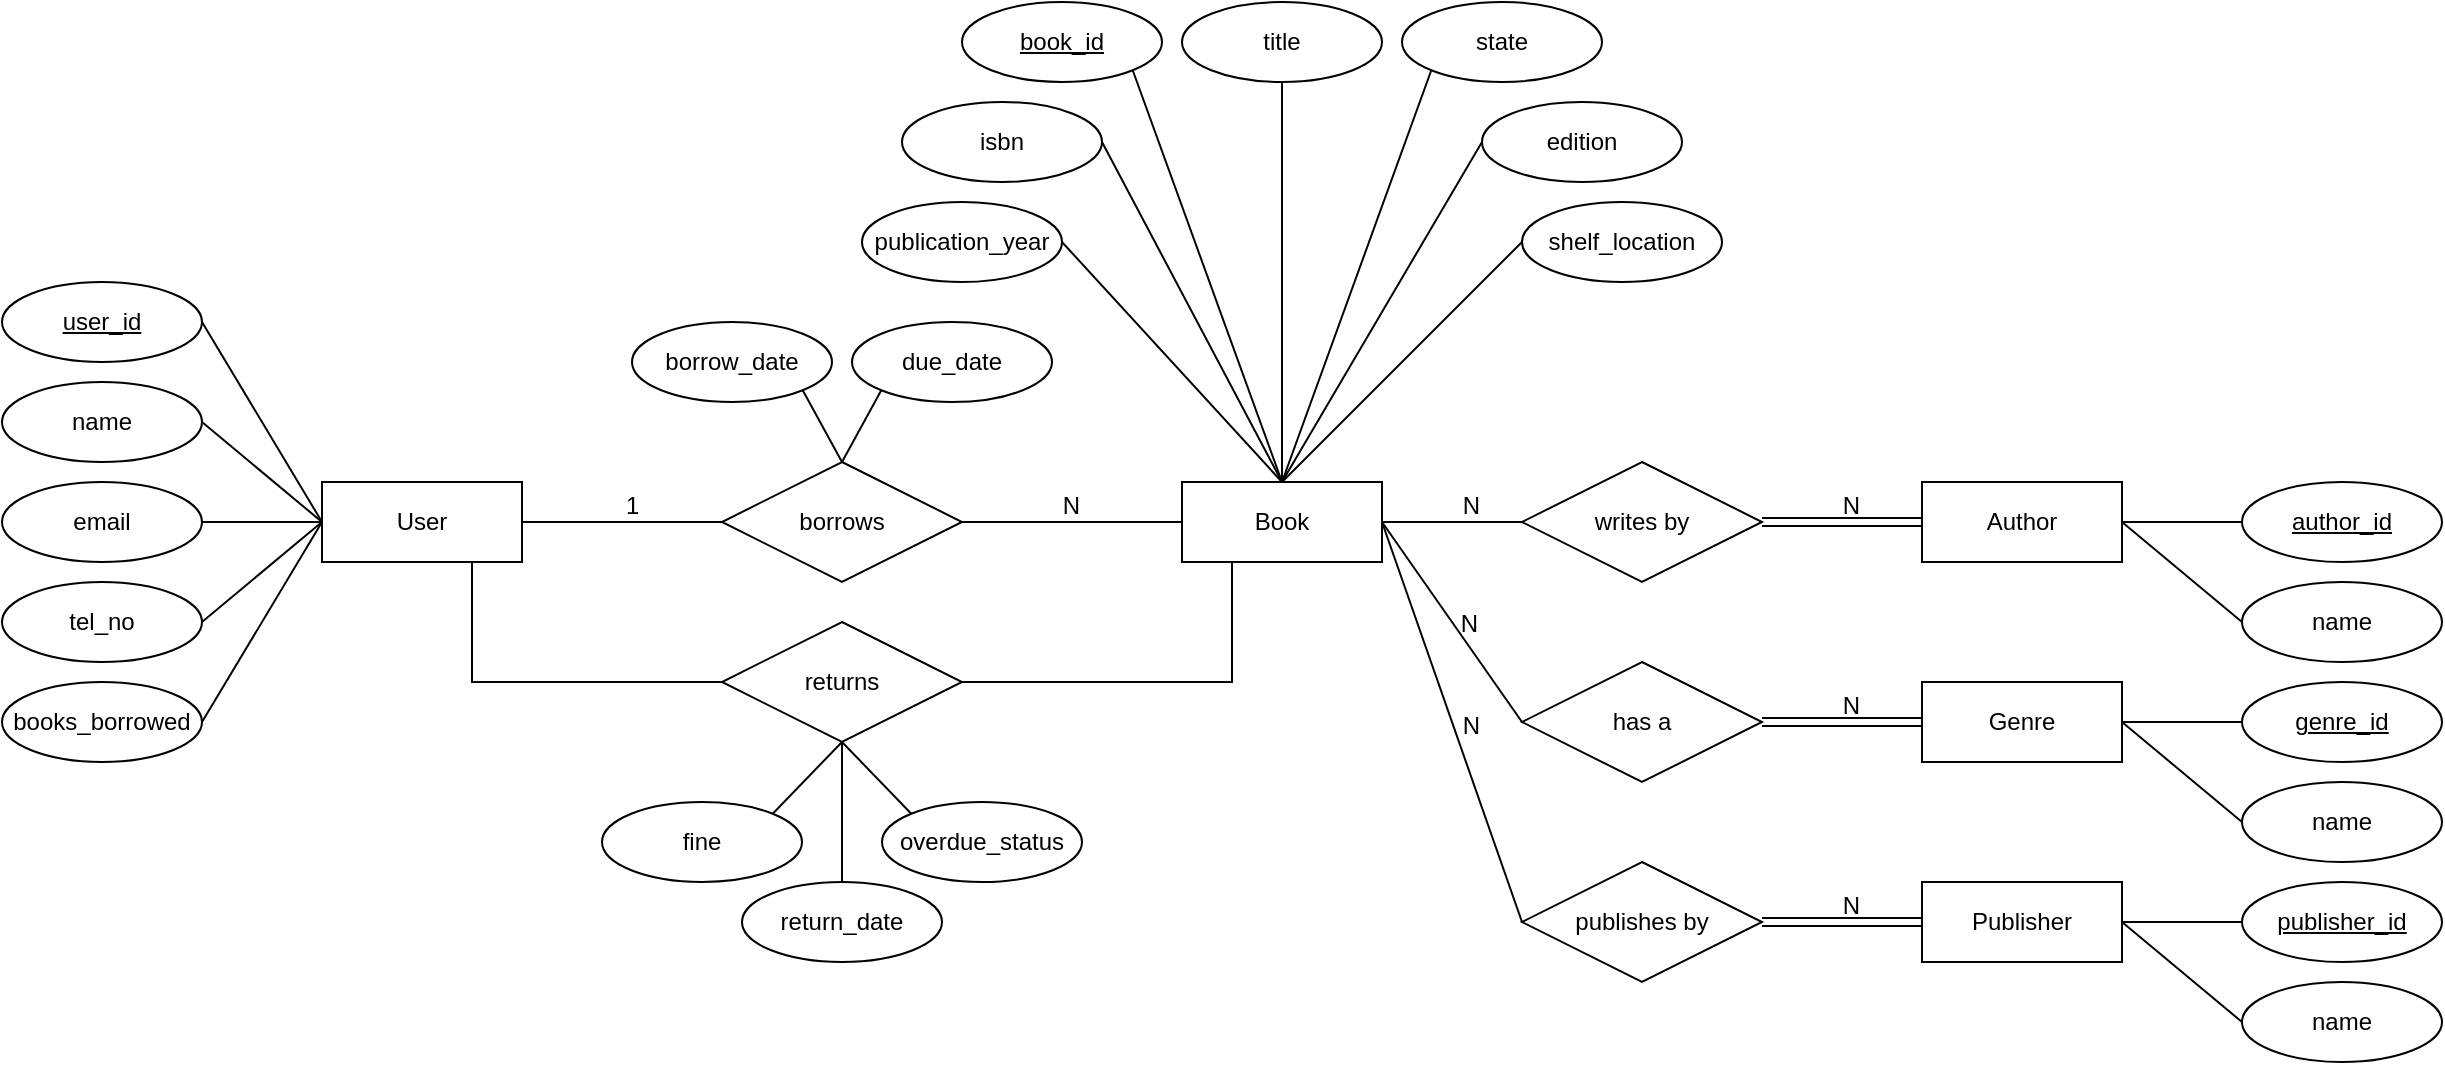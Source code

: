 <mxfile version="26.1.3">
  <diagram id="R2lEEEUBdFMjLlhIrx00" name="Page-1">
    <mxGraphModel dx="1641" dy="1695" grid="1" gridSize="10" guides="1" tooltips="1" connect="1" arrows="1" fold="1" page="1" pageScale="1" pageWidth="850" pageHeight="1100" math="0" shadow="0" extFonts="Permanent Marker^https://fonts.googleapis.com/css?family=Permanent+Marker">
      <root>
        <mxCell id="0" />
        <mxCell id="1" parent="0" />
        <mxCell id="OVfHNqMsAXcfQ2sBy7_N-1" value="User" style="whiteSpace=wrap;html=1;align=center;" vertex="1" parent="1">
          <mxGeometry y="160" width="100" height="40" as="geometry" />
        </mxCell>
        <mxCell id="OVfHNqMsAXcfQ2sBy7_N-2" value="Book" style="whiteSpace=wrap;html=1;align=center;" vertex="1" parent="1">
          <mxGeometry x="430" y="160" width="100" height="40" as="geometry" />
        </mxCell>
        <mxCell id="OVfHNqMsAXcfQ2sBy7_N-3" value="Author" style="whiteSpace=wrap;html=1;align=center;" vertex="1" parent="1">
          <mxGeometry x="800" y="160" width="100" height="40" as="geometry" />
        </mxCell>
        <mxCell id="OVfHNqMsAXcfQ2sBy7_N-4" value="Genre" style="whiteSpace=wrap;html=1;align=center;" vertex="1" parent="1">
          <mxGeometry x="800" y="260" width="100" height="40" as="geometry" />
        </mxCell>
        <mxCell id="OVfHNqMsAXcfQ2sBy7_N-5" value="Publisher" style="whiteSpace=wrap;html=1;align=center;" vertex="1" parent="1">
          <mxGeometry x="800" y="360" width="100" height="40" as="geometry" />
        </mxCell>
        <mxCell id="OVfHNqMsAXcfQ2sBy7_N-6" value="book_id" style="ellipse;whiteSpace=wrap;html=1;align=center;fontStyle=4;" vertex="1" parent="1">
          <mxGeometry x="320" y="-80" width="100" height="40" as="geometry" />
        </mxCell>
        <mxCell id="OVfHNqMsAXcfQ2sBy7_N-7" value="state" style="ellipse;whiteSpace=wrap;html=1;align=center;" vertex="1" parent="1">
          <mxGeometry x="540" y="-80" width="100" height="40" as="geometry" />
        </mxCell>
        <mxCell id="OVfHNqMsAXcfQ2sBy7_N-8" value="title" style="ellipse;whiteSpace=wrap;html=1;align=center;" vertex="1" parent="1">
          <mxGeometry x="430" y="-80" width="100" height="40" as="geometry" />
        </mxCell>
        <mxCell id="OVfHNqMsAXcfQ2sBy7_N-9" value="author_id" style="ellipse;whiteSpace=wrap;html=1;align=center;fontStyle=4;" vertex="1" parent="1">
          <mxGeometry x="960" y="160" width="100" height="40" as="geometry" />
        </mxCell>
        <mxCell id="OVfHNqMsAXcfQ2sBy7_N-10" value="genre_id" style="ellipse;whiteSpace=wrap;html=1;align=center;fontStyle=4;" vertex="1" parent="1">
          <mxGeometry x="960" y="260" width="100" height="40" as="geometry" />
        </mxCell>
        <mxCell id="OVfHNqMsAXcfQ2sBy7_N-11" value="publisher_id" style="ellipse;whiteSpace=wrap;html=1;align=center;fontStyle=4;" vertex="1" parent="1">
          <mxGeometry x="960" y="360" width="100" height="40" as="geometry" />
        </mxCell>
        <mxCell id="OVfHNqMsAXcfQ2sBy7_N-12" value="name" style="ellipse;whiteSpace=wrap;html=1;align=center;" vertex="1" parent="1">
          <mxGeometry x="960" y="210" width="100" height="40" as="geometry" />
        </mxCell>
        <mxCell id="OVfHNqMsAXcfQ2sBy7_N-13" value="name" style="ellipse;whiteSpace=wrap;html=1;align=center;" vertex="1" parent="1">
          <mxGeometry x="960" y="310" width="100" height="40" as="geometry" />
        </mxCell>
        <mxCell id="OVfHNqMsAXcfQ2sBy7_N-14" value="name" style="ellipse;whiteSpace=wrap;html=1;align=center;" vertex="1" parent="1">
          <mxGeometry x="960" y="410" width="100" height="40" as="geometry" />
        </mxCell>
        <mxCell id="OVfHNqMsAXcfQ2sBy7_N-15" value="writes by" style="shape=rhombus;perimeter=rhombusPerimeter;whiteSpace=wrap;html=1;align=center;" vertex="1" parent="1">
          <mxGeometry x="600" y="150" width="120" height="60" as="geometry" />
        </mxCell>
        <mxCell id="OVfHNqMsAXcfQ2sBy7_N-17" value="has a" style="shape=rhombus;perimeter=rhombusPerimeter;whiteSpace=wrap;html=1;align=center;" vertex="1" parent="1">
          <mxGeometry x="600" y="250" width="120" height="60" as="geometry" />
        </mxCell>
        <mxCell id="OVfHNqMsAXcfQ2sBy7_N-18" value="publishes by" style="shape=rhombus;perimeter=rhombusPerimeter;whiteSpace=wrap;html=1;align=center;" vertex="1" parent="1">
          <mxGeometry x="600" y="350" width="120" height="60" as="geometry" />
        </mxCell>
        <mxCell id="OVfHNqMsAXcfQ2sBy7_N-21" value="user_id" style="ellipse;whiteSpace=wrap;html=1;align=center;fontStyle=4;" vertex="1" parent="1">
          <mxGeometry x="-160" y="60" width="100" height="40" as="geometry" />
        </mxCell>
        <mxCell id="OVfHNqMsAXcfQ2sBy7_N-22" value="name" style="ellipse;whiteSpace=wrap;html=1;align=center;" vertex="1" parent="1">
          <mxGeometry x="-160" y="110" width="100" height="40" as="geometry" />
        </mxCell>
        <mxCell id="OVfHNqMsAXcfQ2sBy7_N-23" value="email" style="ellipse;whiteSpace=wrap;html=1;align=center;" vertex="1" parent="1">
          <mxGeometry x="-160" y="160" width="100" height="40" as="geometry" />
        </mxCell>
        <mxCell id="OVfHNqMsAXcfQ2sBy7_N-25" value="tel_no" style="ellipse;whiteSpace=wrap;html=1;align=center;" vertex="1" parent="1">
          <mxGeometry x="-160" y="210" width="100" height="40" as="geometry" />
        </mxCell>
        <mxCell id="OVfHNqMsAXcfQ2sBy7_N-26" value="books_borrowed" style="ellipse;whiteSpace=wrap;html=1;align=center;" vertex="1" parent="1">
          <mxGeometry x="-160" y="260" width="100" height="40" as="geometry" />
        </mxCell>
        <mxCell id="OVfHNqMsAXcfQ2sBy7_N-28" value="borrow_date" style="ellipse;whiteSpace=wrap;html=1;align=center;" vertex="1" parent="1">
          <mxGeometry x="155" y="80" width="100" height="40" as="geometry" />
        </mxCell>
        <mxCell id="OVfHNqMsAXcfQ2sBy7_N-29" value="due_date" style="ellipse;whiteSpace=wrap;html=1;align=center;" vertex="1" parent="1">
          <mxGeometry x="265" y="80" width="100" height="40" as="geometry" />
        </mxCell>
        <mxCell id="OVfHNqMsAXcfQ2sBy7_N-30" value="return_date" style="ellipse;whiteSpace=wrap;html=1;align=center;" vertex="1" parent="1">
          <mxGeometry x="210" y="360" width="100" height="40" as="geometry" />
        </mxCell>
        <mxCell id="OVfHNqMsAXcfQ2sBy7_N-31" value="" style="endArrow=none;html=1;rounded=0;exitX=1;exitY=0.5;exitDx=0;exitDy=0;entryX=0;entryY=0.5;entryDx=0;entryDy=0;" edge="1" parent="1" source="OVfHNqMsAXcfQ2sBy7_N-21" target="OVfHNqMsAXcfQ2sBy7_N-1">
          <mxGeometry relative="1" as="geometry">
            <mxPoint x="140" y="240" as="sourcePoint" />
            <mxPoint x="300" y="240" as="targetPoint" />
          </mxGeometry>
        </mxCell>
        <mxCell id="OVfHNqMsAXcfQ2sBy7_N-32" value="" style="endArrow=none;html=1;rounded=0;exitX=1;exitY=0.5;exitDx=0;exitDy=0;entryX=0;entryY=0.5;entryDx=0;entryDy=0;" edge="1" parent="1" source="OVfHNqMsAXcfQ2sBy7_N-22" target="OVfHNqMsAXcfQ2sBy7_N-1">
          <mxGeometry relative="1" as="geometry">
            <mxPoint x="140" y="240" as="sourcePoint" />
            <mxPoint x="300" y="240" as="targetPoint" />
          </mxGeometry>
        </mxCell>
        <mxCell id="OVfHNqMsAXcfQ2sBy7_N-33" value="" style="endArrow=none;html=1;rounded=0;exitX=1;exitY=0.5;exitDx=0;exitDy=0;entryX=0;entryY=0.5;entryDx=0;entryDy=0;" edge="1" parent="1" source="OVfHNqMsAXcfQ2sBy7_N-23" target="OVfHNqMsAXcfQ2sBy7_N-1">
          <mxGeometry relative="1" as="geometry">
            <mxPoint x="140" y="240" as="sourcePoint" />
            <mxPoint x="300" y="240" as="targetPoint" />
          </mxGeometry>
        </mxCell>
        <mxCell id="OVfHNqMsAXcfQ2sBy7_N-34" value="" style="endArrow=none;html=1;rounded=0;exitX=1;exitY=0.5;exitDx=0;exitDy=0;" edge="1" parent="1" source="OVfHNqMsAXcfQ2sBy7_N-25">
          <mxGeometry relative="1" as="geometry">
            <mxPoint x="140" y="240" as="sourcePoint" />
            <mxPoint y="180" as="targetPoint" />
          </mxGeometry>
        </mxCell>
        <mxCell id="OVfHNqMsAXcfQ2sBy7_N-35" value="" style="endArrow=none;html=1;rounded=0;exitX=1;exitY=0.5;exitDx=0;exitDy=0;entryX=0;entryY=0.5;entryDx=0;entryDy=0;" edge="1" parent="1" source="OVfHNqMsAXcfQ2sBy7_N-26" target="OVfHNqMsAXcfQ2sBy7_N-1">
          <mxGeometry relative="1" as="geometry">
            <mxPoint x="140" y="240" as="sourcePoint" />
            <mxPoint x="300" y="240" as="targetPoint" />
          </mxGeometry>
        </mxCell>
        <mxCell id="OVfHNqMsAXcfQ2sBy7_N-42" value="" style="endArrow=none;html=1;rounded=0;exitX=1;exitY=0.5;exitDx=0;exitDy=0;entryX=0;entryY=0.5;entryDx=0;entryDy=0;" edge="1" parent="1" source="OVfHNqMsAXcfQ2sBy7_N-1" target="OVfHNqMsAXcfQ2sBy7_N-2">
          <mxGeometry relative="1" as="geometry">
            <mxPoint x="170" y="160" as="sourcePoint" />
            <mxPoint x="330" y="229.5" as="targetPoint" />
            <Array as="points">
              <mxPoint x="270" y="180" />
            </Array>
          </mxGeometry>
        </mxCell>
        <mxCell id="OVfHNqMsAXcfQ2sBy7_N-43" value="1" style="resizable=0;html=1;whiteSpace=wrap;align=left;verticalAlign=bottom;" connectable="0" vertex="1" parent="OVfHNqMsAXcfQ2sBy7_N-42">
          <mxGeometry x="-1" relative="1" as="geometry">
            <mxPoint x="50" as="offset" />
          </mxGeometry>
        </mxCell>
        <mxCell id="OVfHNqMsAXcfQ2sBy7_N-44" value="N" style="resizable=0;html=1;whiteSpace=wrap;align=right;verticalAlign=bottom;" connectable="0" vertex="1" parent="OVfHNqMsAXcfQ2sBy7_N-42">
          <mxGeometry x="1" relative="1" as="geometry">
            <mxPoint x="-50" as="offset" />
          </mxGeometry>
        </mxCell>
        <mxCell id="OVfHNqMsAXcfQ2sBy7_N-19" value="borrows" style="shape=rhombus;perimeter=rhombusPerimeter;whiteSpace=wrap;html=1;align=center;" vertex="1" parent="1">
          <mxGeometry x="200" y="150" width="120" height="60" as="geometry" />
        </mxCell>
        <mxCell id="OVfHNqMsAXcfQ2sBy7_N-45" value="" style="endArrow=none;html=1;rounded=0;exitX=1;exitY=1;exitDx=0;exitDy=0;entryX=0.5;entryY=0;entryDx=0;entryDy=0;" edge="1" parent="1" source="OVfHNqMsAXcfQ2sBy7_N-28" target="OVfHNqMsAXcfQ2sBy7_N-19">
          <mxGeometry relative="1" as="geometry">
            <mxPoint x="240" y="180" as="sourcePoint" />
            <mxPoint x="400" y="180" as="targetPoint" />
          </mxGeometry>
        </mxCell>
        <mxCell id="OVfHNqMsAXcfQ2sBy7_N-46" value="" style="endArrow=none;html=1;rounded=0;entryX=0;entryY=1;entryDx=0;entryDy=0;exitX=0.5;exitY=0;exitDx=0;exitDy=0;" edge="1" parent="1" source="OVfHNqMsAXcfQ2sBy7_N-19" target="OVfHNqMsAXcfQ2sBy7_N-29">
          <mxGeometry relative="1" as="geometry">
            <mxPoint x="240" y="180" as="sourcePoint" />
            <mxPoint x="400" y="180" as="targetPoint" />
          </mxGeometry>
        </mxCell>
        <mxCell id="OVfHNqMsAXcfQ2sBy7_N-50" value="" style="endArrow=none;html=1;rounded=0;exitX=0.75;exitY=1;exitDx=0;exitDy=0;entryX=0.25;entryY=1;entryDx=0;entryDy=0;" edge="1" parent="1" source="OVfHNqMsAXcfQ2sBy7_N-1" target="OVfHNqMsAXcfQ2sBy7_N-2">
          <mxGeometry relative="1" as="geometry">
            <mxPoint x="240" y="180" as="sourcePoint" />
            <mxPoint x="400" y="180" as="targetPoint" />
            <Array as="points">
              <mxPoint x="75" y="260" />
              <mxPoint x="260" y="260" />
              <mxPoint x="455" y="260" />
            </Array>
          </mxGeometry>
        </mxCell>
        <mxCell id="OVfHNqMsAXcfQ2sBy7_N-20" value="returns" style="shape=rhombus;perimeter=rhombusPerimeter;whiteSpace=wrap;html=1;align=center;" vertex="1" parent="1">
          <mxGeometry x="200" y="230" width="120" height="60" as="geometry" />
        </mxCell>
        <mxCell id="OVfHNqMsAXcfQ2sBy7_N-52" value="" style="endArrow=none;html=1;rounded=0;entryX=0.5;entryY=1;entryDx=0;entryDy=0;exitX=0.5;exitY=0;exitDx=0;exitDy=0;" edge="1" parent="1" source="OVfHNqMsAXcfQ2sBy7_N-30" target="OVfHNqMsAXcfQ2sBy7_N-20">
          <mxGeometry relative="1" as="geometry">
            <mxPoint x="240" y="180" as="sourcePoint" />
            <mxPoint x="400" y="180" as="targetPoint" />
          </mxGeometry>
        </mxCell>
        <mxCell id="OVfHNqMsAXcfQ2sBy7_N-54" value="" style="endArrow=none;html=1;rounded=0;entryX=1;entryY=1;entryDx=0;entryDy=0;" edge="1" parent="1" target="OVfHNqMsAXcfQ2sBy7_N-6">
          <mxGeometry relative="1" as="geometry">
            <mxPoint x="480" y="160" as="sourcePoint" />
            <mxPoint x="470" y="300" as="targetPoint" />
          </mxGeometry>
        </mxCell>
        <mxCell id="OVfHNqMsAXcfQ2sBy7_N-55" value="" style="endArrow=none;html=1;rounded=0;entryX=0.5;entryY=1;entryDx=0;entryDy=0;exitX=0.5;exitY=0;exitDx=0;exitDy=0;" edge="1" parent="1" source="OVfHNqMsAXcfQ2sBy7_N-2" target="OVfHNqMsAXcfQ2sBy7_N-8">
          <mxGeometry relative="1" as="geometry">
            <mxPoint x="530" y="180" as="sourcePoint" />
            <mxPoint x="470" y="300" as="targetPoint" />
          </mxGeometry>
        </mxCell>
        <mxCell id="OVfHNqMsAXcfQ2sBy7_N-56" value="" style="endArrow=none;html=1;rounded=0;entryX=0.5;entryY=0;entryDx=0;entryDy=0;exitX=0;exitY=1;exitDx=0;exitDy=0;" edge="1" parent="1" source="OVfHNqMsAXcfQ2sBy7_N-7" target="OVfHNqMsAXcfQ2sBy7_N-2">
          <mxGeometry relative="1" as="geometry">
            <mxPoint x="310" y="300" as="sourcePoint" />
            <mxPoint x="470" y="300" as="targetPoint" />
          </mxGeometry>
        </mxCell>
        <mxCell id="OVfHNqMsAXcfQ2sBy7_N-62" value="" style="shape=link;html=1;rounded=0;exitX=1;exitY=0.5;exitDx=0;exitDy=0;entryX=0;entryY=0.5;entryDx=0;entryDy=0;" edge="1" parent="1" source="OVfHNqMsAXcfQ2sBy7_N-15" target="OVfHNqMsAXcfQ2sBy7_N-3">
          <mxGeometry relative="1" as="geometry">
            <mxPoint x="670" y="280" as="sourcePoint" />
            <mxPoint x="830" y="280" as="targetPoint" />
          </mxGeometry>
        </mxCell>
        <mxCell id="OVfHNqMsAXcfQ2sBy7_N-63" value="N" style="resizable=0;html=1;whiteSpace=wrap;align=right;verticalAlign=bottom;" connectable="0" vertex="1" parent="OVfHNqMsAXcfQ2sBy7_N-62">
          <mxGeometry x="1" relative="1" as="geometry">
            <mxPoint x="-30" as="offset" />
          </mxGeometry>
        </mxCell>
        <mxCell id="OVfHNqMsAXcfQ2sBy7_N-64" value="" style="shape=link;html=1;rounded=0;exitX=1;exitY=0.5;exitDx=0;exitDy=0;entryX=0;entryY=0.5;entryDx=0;entryDy=0;" edge="1" parent="1" source="OVfHNqMsAXcfQ2sBy7_N-17" target="OVfHNqMsAXcfQ2sBy7_N-4">
          <mxGeometry relative="1" as="geometry">
            <mxPoint x="600" y="370" as="sourcePoint" />
            <mxPoint x="760" y="370" as="targetPoint" />
          </mxGeometry>
        </mxCell>
        <mxCell id="OVfHNqMsAXcfQ2sBy7_N-65" value="N" style="resizable=0;html=1;whiteSpace=wrap;align=right;verticalAlign=bottom;" connectable="0" vertex="1" parent="OVfHNqMsAXcfQ2sBy7_N-64">
          <mxGeometry x="1" relative="1" as="geometry">
            <mxPoint x="-30" as="offset" />
          </mxGeometry>
        </mxCell>
        <mxCell id="OVfHNqMsAXcfQ2sBy7_N-66" value="" style="shape=link;html=1;rounded=0;exitX=1;exitY=0.5;exitDx=0;exitDy=0;entryX=0;entryY=0.5;entryDx=0;entryDy=0;" edge="1" parent="1" source="OVfHNqMsAXcfQ2sBy7_N-18" target="OVfHNqMsAXcfQ2sBy7_N-5">
          <mxGeometry relative="1" as="geometry">
            <mxPoint x="600" y="370" as="sourcePoint" />
            <mxPoint x="760" y="370" as="targetPoint" />
          </mxGeometry>
        </mxCell>
        <mxCell id="OVfHNqMsAXcfQ2sBy7_N-67" value="N" style="resizable=0;html=1;whiteSpace=wrap;align=right;verticalAlign=bottom;" connectable="0" vertex="1" parent="OVfHNqMsAXcfQ2sBy7_N-66">
          <mxGeometry x="1" relative="1" as="geometry">
            <mxPoint x="-30" as="offset" />
          </mxGeometry>
        </mxCell>
        <mxCell id="OVfHNqMsAXcfQ2sBy7_N-71" value="" style="endArrow=none;html=1;rounded=0;entryX=0;entryY=0.5;entryDx=0;entryDy=0;exitX=1;exitY=0.5;exitDx=0;exitDy=0;" edge="1" parent="1" source="OVfHNqMsAXcfQ2sBy7_N-3" target="OVfHNqMsAXcfQ2sBy7_N-9">
          <mxGeometry relative="1" as="geometry">
            <mxPoint x="780" y="370" as="sourcePoint" />
            <mxPoint x="940" y="370" as="targetPoint" />
          </mxGeometry>
        </mxCell>
        <mxCell id="OVfHNqMsAXcfQ2sBy7_N-72" value="" style="endArrow=none;html=1;rounded=0;exitX=1;exitY=0.5;exitDx=0;exitDy=0;entryX=0;entryY=0.5;entryDx=0;entryDy=0;" edge="1" parent="1" source="OVfHNqMsAXcfQ2sBy7_N-3" target="OVfHNqMsAXcfQ2sBy7_N-12">
          <mxGeometry relative="1" as="geometry">
            <mxPoint x="780" y="370" as="sourcePoint" />
            <mxPoint x="940" y="370" as="targetPoint" />
          </mxGeometry>
        </mxCell>
        <mxCell id="OVfHNqMsAXcfQ2sBy7_N-73" value="" style="endArrow=none;html=1;rounded=0;exitX=1;exitY=0.5;exitDx=0;exitDy=0;entryX=0;entryY=0.5;entryDx=0;entryDy=0;" edge="1" parent="1" source="OVfHNqMsAXcfQ2sBy7_N-4" target="OVfHNqMsAXcfQ2sBy7_N-10">
          <mxGeometry relative="1" as="geometry">
            <mxPoint x="780" y="370" as="sourcePoint" />
            <mxPoint x="940" y="370" as="targetPoint" />
          </mxGeometry>
        </mxCell>
        <mxCell id="OVfHNqMsAXcfQ2sBy7_N-74" value="" style="endArrow=none;html=1;rounded=0;exitX=1;exitY=0.5;exitDx=0;exitDy=0;entryX=0;entryY=0.5;entryDx=0;entryDy=0;" edge="1" parent="1" source="OVfHNqMsAXcfQ2sBy7_N-4" target="OVfHNqMsAXcfQ2sBy7_N-13">
          <mxGeometry relative="1" as="geometry">
            <mxPoint x="780" y="370" as="sourcePoint" />
            <mxPoint x="940" y="370" as="targetPoint" />
          </mxGeometry>
        </mxCell>
        <mxCell id="OVfHNqMsAXcfQ2sBy7_N-75" value="" style="endArrow=none;html=1;rounded=0;entryX=0;entryY=0.5;entryDx=0;entryDy=0;exitX=1;exitY=0.5;exitDx=0;exitDy=0;" edge="1" parent="1" source="OVfHNqMsAXcfQ2sBy7_N-5" target="OVfHNqMsAXcfQ2sBy7_N-11">
          <mxGeometry relative="1" as="geometry">
            <mxPoint x="780" y="370" as="sourcePoint" />
            <mxPoint x="940" y="370" as="targetPoint" />
          </mxGeometry>
        </mxCell>
        <mxCell id="OVfHNqMsAXcfQ2sBy7_N-76" value="" style="endArrow=none;html=1;rounded=0;entryX=0;entryY=0.5;entryDx=0;entryDy=0;exitX=1;exitY=0.5;exitDx=0;exitDy=0;" edge="1" parent="1" source="OVfHNqMsAXcfQ2sBy7_N-5" target="OVfHNqMsAXcfQ2sBy7_N-14">
          <mxGeometry relative="1" as="geometry">
            <mxPoint x="780" y="370" as="sourcePoint" />
            <mxPoint x="940" y="370" as="targetPoint" />
          </mxGeometry>
        </mxCell>
        <mxCell id="OVfHNqMsAXcfQ2sBy7_N-77" value="" style="endArrow=none;html=1;rounded=0;exitX=1;exitY=0.5;exitDx=0;exitDy=0;entryX=0;entryY=0.5;entryDx=0;entryDy=0;" edge="1" parent="1" source="OVfHNqMsAXcfQ2sBy7_N-2" target="OVfHNqMsAXcfQ2sBy7_N-15">
          <mxGeometry relative="1" as="geometry">
            <mxPoint x="760" y="270" as="sourcePoint" />
            <mxPoint x="920" y="270" as="targetPoint" />
          </mxGeometry>
        </mxCell>
        <mxCell id="OVfHNqMsAXcfQ2sBy7_N-78" value="N" style="resizable=0;html=1;whiteSpace=wrap;align=right;verticalAlign=bottom;" connectable="0" vertex="1" parent="OVfHNqMsAXcfQ2sBy7_N-77">
          <mxGeometry x="1" relative="1" as="geometry">
            <mxPoint x="-20" as="offset" />
          </mxGeometry>
        </mxCell>
        <mxCell id="OVfHNqMsAXcfQ2sBy7_N-79" value="" style="endArrow=none;html=1;rounded=0;exitX=1;exitY=0.5;exitDx=0;exitDy=0;entryX=0;entryY=0.5;entryDx=0;entryDy=0;" edge="1" parent="1" source="OVfHNqMsAXcfQ2sBy7_N-2" target="OVfHNqMsAXcfQ2sBy7_N-17">
          <mxGeometry relative="1" as="geometry">
            <mxPoint x="760" y="270" as="sourcePoint" />
            <mxPoint x="920" y="270" as="targetPoint" />
          </mxGeometry>
        </mxCell>
        <mxCell id="OVfHNqMsAXcfQ2sBy7_N-80" value="N" style="resizable=0;html=1;whiteSpace=wrap;align=right;verticalAlign=bottom;" connectable="0" vertex="1" parent="OVfHNqMsAXcfQ2sBy7_N-79">
          <mxGeometry x="1" relative="1" as="geometry">
            <mxPoint x="-20" y="-40" as="offset" />
          </mxGeometry>
        </mxCell>
        <mxCell id="OVfHNqMsAXcfQ2sBy7_N-81" value="" style="endArrow=none;html=1;rounded=0;exitX=1;exitY=0.5;exitDx=0;exitDy=0;entryX=0;entryY=0.5;entryDx=0;entryDy=0;" edge="1" parent="1" source="OVfHNqMsAXcfQ2sBy7_N-2" target="OVfHNqMsAXcfQ2sBy7_N-18">
          <mxGeometry relative="1" as="geometry">
            <mxPoint x="760" y="270" as="sourcePoint" />
            <mxPoint x="920" y="270" as="targetPoint" />
          </mxGeometry>
        </mxCell>
        <mxCell id="OVfHNqMsAXcfQ2sBy7_N-82" value="N" style="resizable=0;html=1;whiteSpace=wrap;align=right;verticalAlign=bottom;" connectable="0" vertex="1" parent="OVfHNqMsAXcfQ2sBy7_N-81">
          <mxGeometry x="1" relative="1" as="geometry">
            <mxPoint x="-20" y="-90" as="offset" />
          </mxGeometry>
        </mxCell>
        <mxCell id="OVfHNqMsAXcfQ2sBy7_N-83" value="isbn" style="ellipse;whiteSpace=wrap;html=1;align=center;" vertex="1" parent="1">
          <mxGeometry x="290" y="-30" width="100" height="40" as="geometry" />
        </mxCell>
        <mxCell id="OVfHNqMsAXcfQ2sBy7_N-84" value="publication_year" style="ellipse;whiteSpace=wrap;html=1;align=center;" vertex="1" parent="1">
          <mxGeometry x="270" y="20" width="100" height="40" as="geometry" />
        </mxCell>
        <mxCell id="OVfHNqMsAXcfQ2sBy7_N-86" value="edition" style="ellipse;whiteSpace=wrap;html=1;align=center;" vertex="1" parent="1">
          <mxGeometry x="580" y="-30" width="100" height="40" as="geometry" />
        </mxCell>
        <mxCell id="OVfHNqMsAXcfQ2sBy7_N-87" value="shelf_location" style="ellipse;whiteSpace=wrap;html=1;align=center;" vertex="1" parent="1">
          <mxGeometry x="600" y="20" width="100" height="40" as="geometry" />
        </mxCell>
        <mxCell id="OVfHNqMsAXcfQ2sBy7_N-88" value="" style="endArrow=none;html=1;rounded=0;exitX=1;exitY=0.5;exitDx=0;exitDy=0;" edge="1" parent="1" source="OVfHNqMsAXcfQ2sBy7_N-83">
          <mxGeometry relative="1" as="geometry">
            <mxPoint x="300" y="190" as="sourcePoint" />
            <mxPoint x="480" y="160" as="targetPoint" />
          </mxGeometry>
        </mxCell>
        <mxCell id="OVfHNqMsAXcfQ2sBy7_N-90" value="" style="endArrow=none;html=1;rounded=0;exitX=1;exitY=0.5;exitDx=0;exitDy=0;entryX=0.5;entryY=0;entryDx=0;entryDy=0;" edge="1" parent="1" source="OVfHNqMsAXcfQ2sBy7_N-84" target="OVfHNqMsAXcfQ2sBy7_N-2">
          <mxGeometry relative="1" as="geometry">
            <mxPoint x="300" y="190" as="sourcePoint" />
            <mxPoint x="460" y="190" as="targetPoint" />
          </mxGeometry>
        </mxCell>
        <mxCell id="OVfHNqMsAXcfQ2sBy7_N-91" value="" style="endArrow=none;html=1;rounded=0;entryX=0;entryY=0.5;entryDx=0;entryDy=0;" edge="1" parent="1" target="OVfHNqMsAXcfQ2sBy7_N-86">
          <mxGeometry relative="1" as="geometry">
            <mxPoint x="480" y="160" as="sourcePoint" />
            <mxPoint x="460" y="190" as="targetPoint" />
          </mxGeometry>
        </mxCell>
        <mxCell id="OVfHNqMsAXcfQ2sBy7_N-92" value="" style="endArrow=none;html=1;rounded=0;entryX=0;entryY=0.5;entryDx=0;entryDy=0;exitX=0.5;exitY=0;exitDx=0;exitDy=0;" edge="1" parent="1" source="OVfHNqMsAXcfQ2sBy7_N-2" target="OVfHNqMsAXcfQ2sBy7_N-87">
          <mxGeometry relative="1" as="geometry">
            <mxPoint x="300" y="190" as="sourcePoint" />
            <mxPoint x="460" y="190" as="targetPoint" />
          </mxGeometry>
        </mxCell>
        <mxCell id="OVfHNqMsAXcfQ2sBy7_N-93" value="fine" style="ellipse;whiteSpace=wrap;html=1;align=center;" vertex="1" parent="1">
          <mxGeometry x="140" y="320" width="100" height="40" as="geometry" />
        </mxCell>
        <mxCell id="OVfHNqMsAXcfQ2sBy7_N-94" value="overdue_status" style="ellipse;whiteSpace=wrap;html=1;align=center;" vertex="1" parent="1">
          <mxGeometry x="280" y="320" width="100" height="40" as="geometry" />
        </mxCell>
        <mxCell id="OVfHNqMsAXcfQ2sBy7_N-95" value="" style="endArrow=none;html=1;rounded=0;exitX=0.5;exitY=1;exitDx=0;exitDy=0;entryX=1;entryY=0;entryDx=0;entryDy=0;" edge="1" parent="1" source="OVfHNqMsAXcfQ2sBy7_N-20" target="OVfHNqMsAXcfQ2sBy7_N-93">
          <mxGeometry relative="1" as="geometry">
            <mxPoint x="300" y="190" as="sourcePoint" />
            <mxPoint x="460" y="190" as="targetPoint" />
          </mxGeometry>
        </mxCell>
        <mxCell id="OVfHNqMsAXcfQ2sBy7_N-96" value="" style="endArrow=none;html=1;rounded=0;exitX=0.5;exitY=1;exitDx=0;exitDy=0;entryX=0;entryY=0;entryDx=0;entryDy=0;" edge="1" parent="1" source="OVfHNqMsAXcfQ2sBy7_N-20" target="OVfHNqMsAXcfQ2sBy7_N-94">
          <mxGeometry relative="1" as="geometry">
            <mxPoint x="300" y="190" as="sourcePoint" />
            <mxPoint x="460" y="190" as="targetPoint" />
          </mxGeometry>
        </mxCell>
      </root>
    </mxGraphModel>
  </diagram>
</mxfile>

